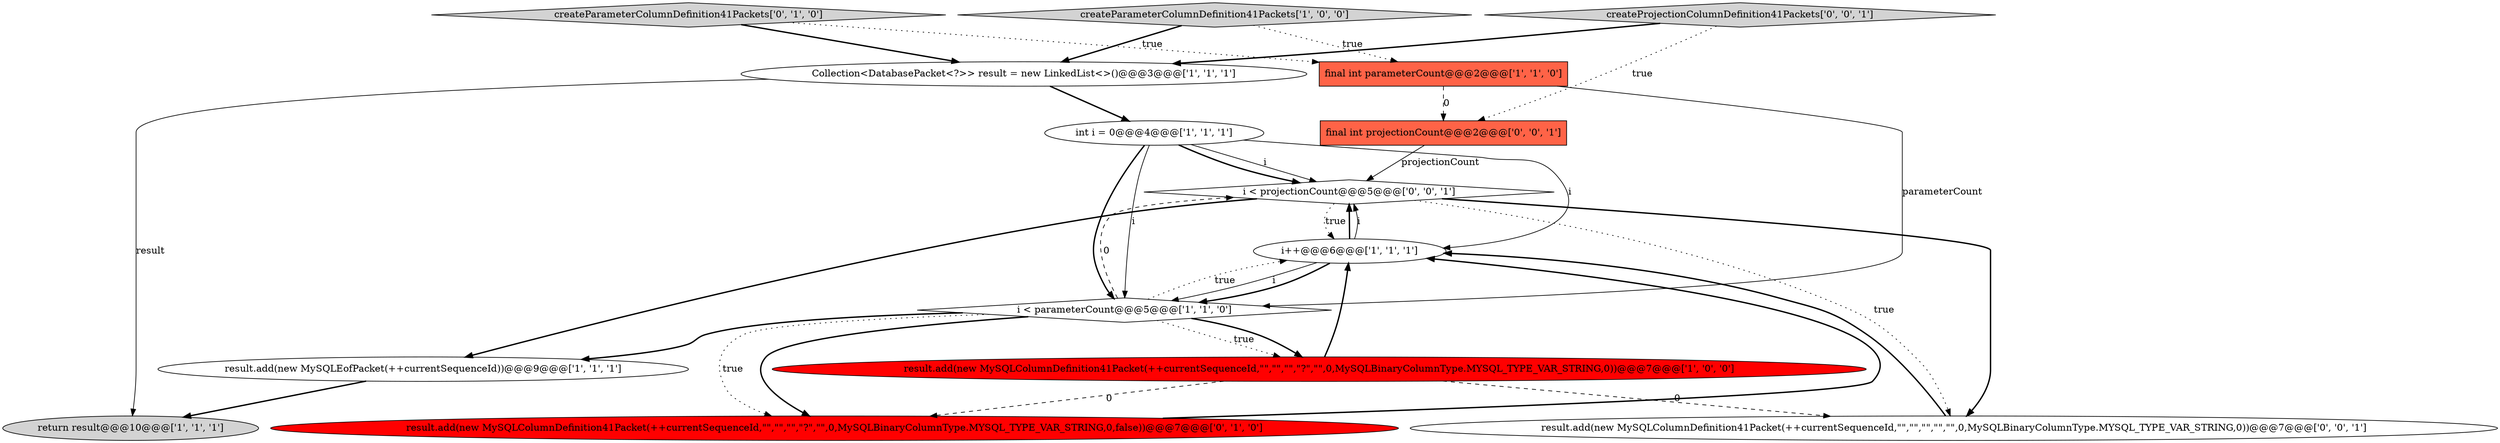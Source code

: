digraph {
4 [style = filled, label = "int i = 0@@@4@@@['1', '1', '1']", fillcolor = white, shape = ellipse image = "AAA0AAABBB1BBB"];
9 [style = filled, label = "createParameterColumnDefinition41Packets['0', '1', '0']", fillcolor = lightgray, shape = diamond image = "AAA0AAABBB2BBB"];
11 [style = filled, label = "i < projectionCount@@@5@@@['0', '0', '1']", fillcolor = white, shape = diamond image = "AAA0AAABBB3BBB"];
2 [style = filled, label = "Collection<DatabasePacket<?>> result = new LinkedList<>()@@@3@@@['1', '1', '1']", fillcolor = white, shape = ellipse image = "AAA0AAABBB1BBB"];
0 [style = filled, label = "return result@@@10@@@['1', '1', '1']", fillcolor = lightgray, shape = ellipse image = "AAA0AAABBB1BBB"];
14 [style = filled, label = "final int projectionCount@@@2@@@['0', '0', '1']", fillcolor = tomato, shape = box image = "AAA0AAABBB3BBB"];
3 [style = filled, label = "i++@@@6@@@['1', '1', '1']", fillcolor = white, shape = ellipse image = "AAA0AAABBB1BBB"];
7 [style = filled, label = "i < parameterCount@@@5@@@['1', '1', '0']", fillcolor = white, shape = diamond image = "AAA0AAABBB1BBB"];
10 [style = filled, label = "result.add(new MySQLColumnDefinition41Packet(++currentSequenceId,\"\",\"\",\"\",\"?\",\"\",0,MySQLBinaryColumnType.MYSQL_TYPE_VAR_STRING,0,false))@@@7@@@['0', '1', '0']", fillcolor = red, shape = ellipse image = "AAA1AAABBB2BBB"];
1 [style = filled, label = "final int parameterCount@@@2@@@['1', '1', '0']", fillcolor = tomato, shape = box image = "AAA0AAABBB1BBB"];
5 [style = filled, label = "createParameterColumnDefinition41Packets['1', '0', '0']", fillcolor = lightgray, shape = diamond image = "AAA0AAABBB1BBB"];
6 [style = filled, label = "result.add(new MySQLColumnDefinition41Packet(++currentSequenceId,\"\",\"\",\"\",\"?\",\"\",0,MySQLBinaryColumnType.MYSQL_TYPE_VAR_STRING,0))@@@7@@@['1', '0', '0']", fillcolor = red, shape = ellipse image = "AAA1AAABBB1BBB"];
13 [style = filled, label = "result.add(new MySQLColumnDefinition41Packet(++currentSequenceId,\"\",\"\",\"\",\"\",\"\",0,MySQLBinaryColumnType.MYSQL_TYPE_VAR_STRING,0))@@@7@@@['0', '0', '1']", fillcolor = white, shape = ellipse image = "AAA0AAABBB3BBB"];
12 [style = filled, label = "createProjectionColumnDefinition41Packets['0', '0', '1']", fillcolor = lightgray, shape = diamond image = "AAA0AAABBB3BBB"];
8 [style = filled, label = "result.add(new MySQLEofPacket(++currentSequenceId))@@@9@@@['1', '1', '1']", fillcolor = white, shape = ellipse image = "AAA0AAABBB1BBB"];
4->7 [style = solid, label="i"];
6->3 [style = bold, label=""];
4->11 [style = solid, label="i"];
7->6 [style = dotted, label="true"];
2->0 [style = solid, label="result"];
7->10 [style = dotted, label="true"];
1->14 [style = dashed, label="0"];
7->10 [style = bold, label=""];
9->2 [style = bold, label=""];
5->1 [style = dotted, label="true"];
3->7 [style = solid, label="i"];
3->11 [style = bold, label=""];
7->11 [style = dashed, label="0"];
10->3 [style = bold, label=""];
4->3 [style = solid, label="i"];
11->13 [style = dotted, label="true"];
7->8 [style = bold, label=""];
14->11 [style = solid, label="projectionCount"];
2->4 [style = bold, label=""];
4->7 [style = bold, label=""];
6->10 [style = dashed, label="0"];
8->0 [style = bold, label=""];
12->14 [style = dotted, label="true"];
5->2 [style = bold, label=""];
12->2 [style = bold, label=""];
6->13 [style = dashed, label="0"];
13->3 [style = bold, label=""];
3->7 [style = bold, label=""];
7->3 [style = dotted, label="true"];
11->13 [style = bold, label=""];
7->6 [style = bold, label=""];
9->1 [style = dotted, label="true"];
11->8 [style = bold, label=""];
3->11 [style = solid, label="i"];
4->11 [style = bold, label=""];
1->7 [style = solid, label="parameterCount"];
11->3 [style = dotted, label="true"];
}
